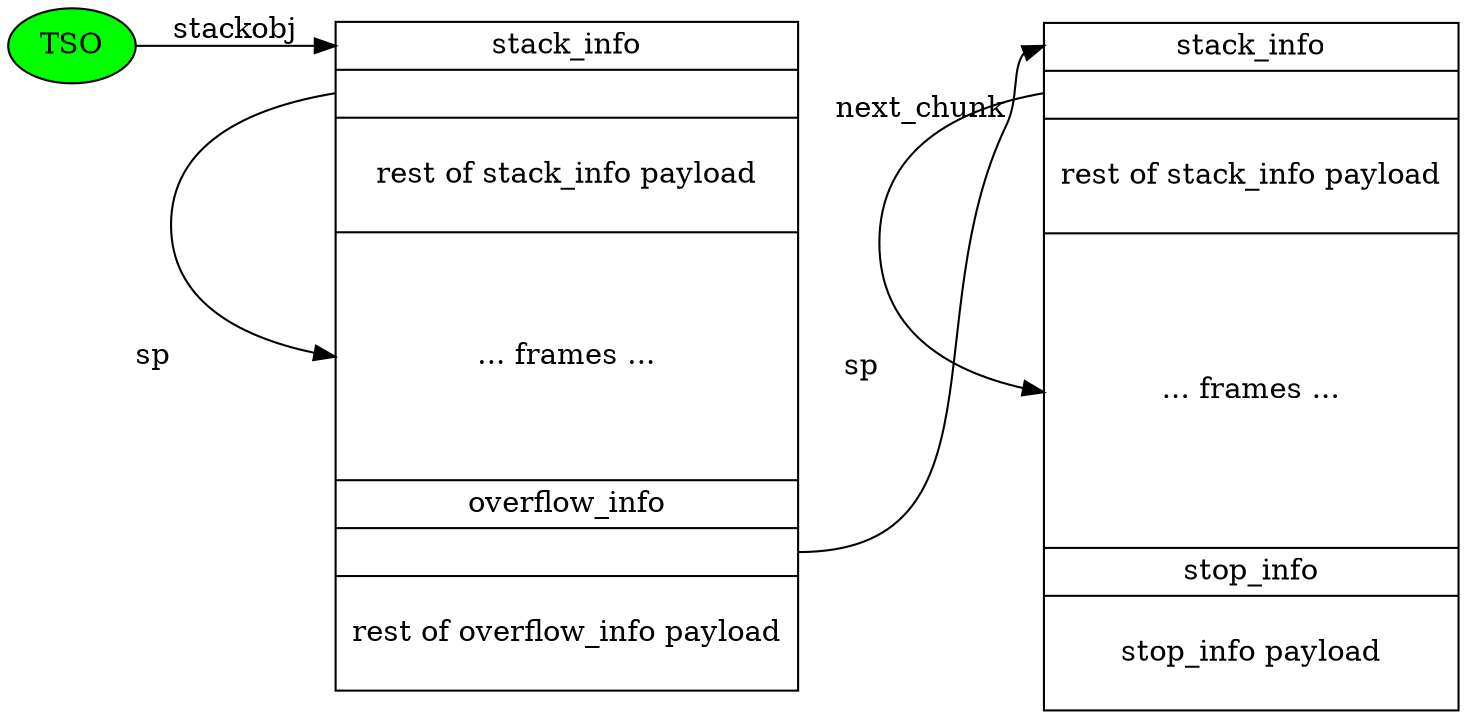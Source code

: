 digraph {
    node [shape=record];
    TSO[shape=oval, style=filled, fillcolor=green]

    stack1
    [label=" <top> stack_info\
           | <sp>\
           | \nrest of stack_info payload\n\n\
           | <masse>\n\n\n\n... frames ...\n\n\n\n\n\
           | stop_info\
           | \nstop_info payload\n\n"];

    stack2
    [label=" <top> stack_info\
           | <sp>\
           | \nrest of stack_info payload\n\n\
           | <masse>\n\n\n... frames ...\n\n\n\n\
           | overflow_info\
           | <next_chunk>\
           | \nrest of overflow_info payload\n\n"];

    stack2:next_chunk -> stack1:top [label="next_chunk"]
    TSO->stack2:top [label="stackobj"]
    stack1:sp->stack1:masse [label="sp"]
    stack2:sp->stack2:masse [label="sp"]


    /* I use these edges to make the stacks be on the same height */
    stack1:top -> stack2:top [label="", style=invis]
    stack1:top -> stack2:top [label="", style=invis]

    /* stack2:top->stack1:top */ 

    /* table1 [shape=Mrecord, label="info table | <it1> code"]; */
    /* table2 [shape=Mrecord, label="info table | <it2> code"]; */
    /* stack:ip1 -> table1:it1; */
    /* stack:ip2 -> table2:it2; */


    /* struct1 [label="<f0> left|<f1> middle|<f2> right"]; */
    /* struct2 [label="<f0> one|<f1> two"]; */
    /* struct3 [label="hello&#92;nworld |{ b |{c|<here> d|e}| f}| g | h"]; */
    /* struct1:f1 -> struct2:f0; */
    /* struct1:f2 -> struct3:here; */
  rankdir="LR"
}


